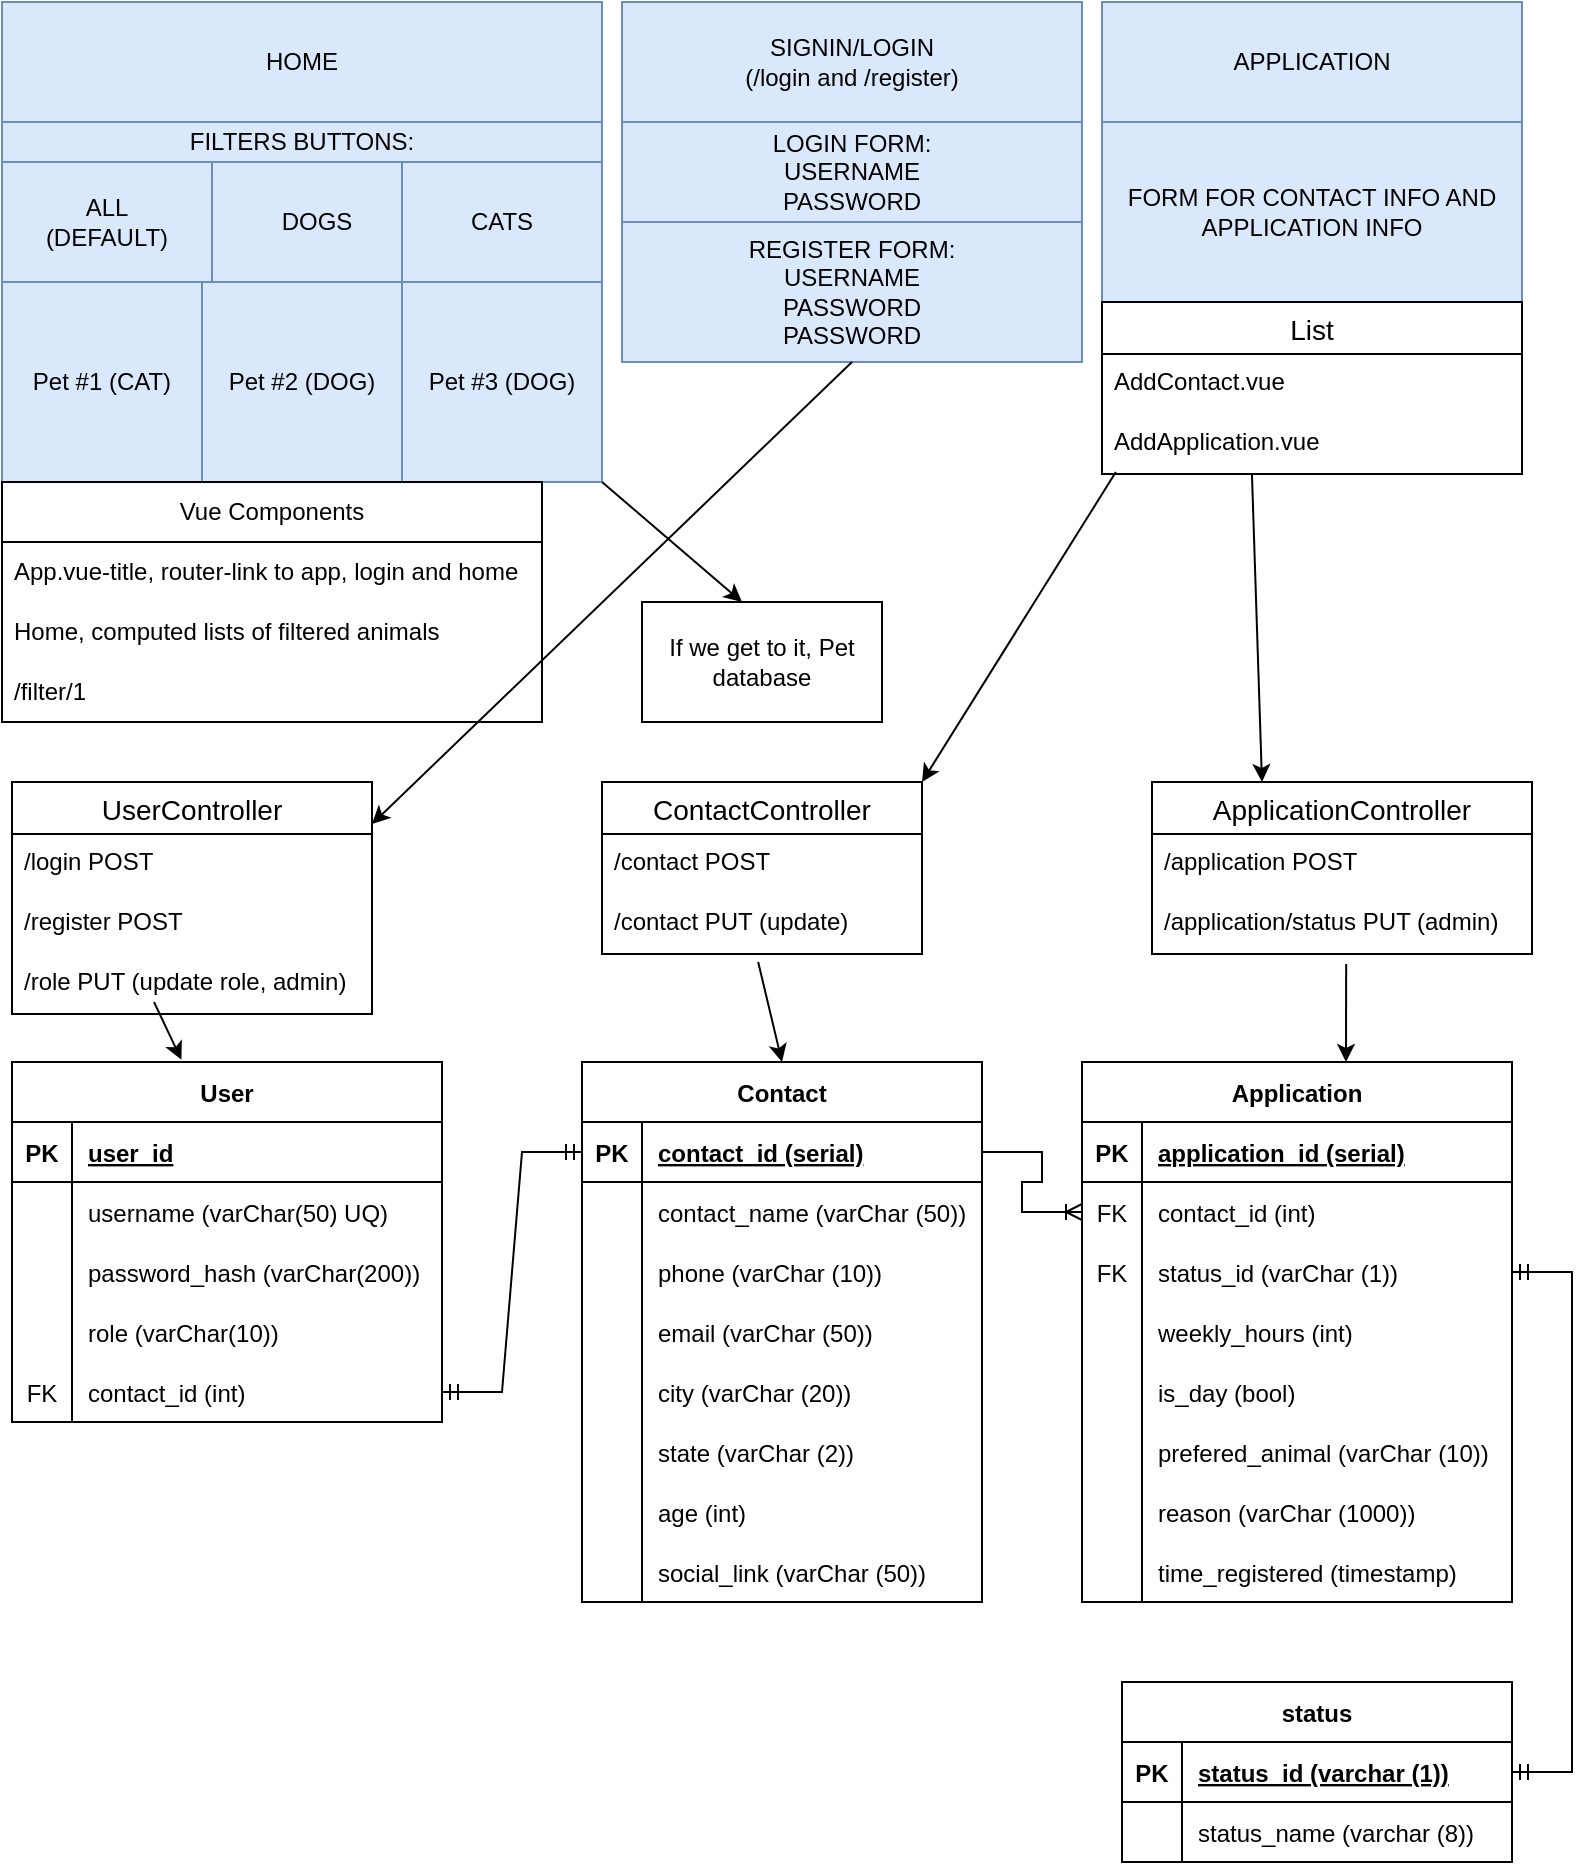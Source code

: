 <mxfile version="20.5.1" type="device"><diagram id="TV4xPIr1OkExgnW-DwOC" name="Page-1"><mxGraphModel dx="460" dy="752" grid="1" gridSize="10" guides="1" tooltips="1" connect="1" arrows="1" fold="1" page="1" pageScale="1" pageWidth="850" pageHeight="1100" math="0" shadow="0"><root><mxCell id="0"/><mxCell id="1" parent="0"/><mxCell id="Y4tpXUid9t6yTa2Z6Wy9-38" value="Contact" style="shape=table;startSize=30;container=1;collapsible=1;childLayout=tableLayout;fixedRows=1;rowLines=0;fontStyle=1;align=center;resizeLast=1;" parent="1" vertex="1"><mxGeometry x="330" y="560" width="200" height="270" as="geometry"/></mxCell><mxCell id="Y4tpXUid9t6yTa2Z6Wy9-39" value="" style="shape=tableRow;horizontal=0;startSize=0;swimlaneHead=0;swimlaneBody=0;fillColor=none;collapsible=0;dropTarget=0;points=[[0,0.5],[1,0.5]];portConstraint=eastwest;top=0;left=0;right=0;bottom=1;" parent="Y4tpXUid9t6yTa2Z6Wy9-38" vertex="1"><mxGeometry y="30" width="200" height="30" as="geometry"/></mxCell><mxCell id="Y4tpXUid9t6yTa2Z6Wy9-40" value="PK" style="shape=partialRectangle;connectable=0;fillColor=none;top=0;left=0;bottom=0;right=0;fontStyle=1;overflow=hidden;" parent="Y4tpXUid9t6yTa2Z6Wy9-39" vertex="1"><mxGeometry width="30" height="30" as="geometry"><mxRectangle width="30" height="30" as="alternateBounds"/></mxGeometry></mxCell><mxCell id="Y4tpXUid9t6yTa2Z6Wy9-41" value="contact_id (serial)" style="shape=partialRectangle;connectable=0;fillColor=none;top=0;left=0;bottom=0;right=0;align=left;spacingLeft=6;fontStyle=5;overflow=hidden;" parent="Y4tpXUid9t6yTa2Z6Wy9-39" vertex="1"><mxGeometry x="30" width="170" height="30" as="geometry"><mxRectangle width="170" height="30" as="alternateBounds"/></mxGeometry></mxCell><mxCell id="Y4tpXUid9t6yTa2Z6Wy9-42" value="" style="shape=tableRow;horizontal=0;startSize=0;swimlaneHead=0;swimlaneBody=0;fillColor=none;collapsible=0;dropTarget=0;points=[[0,0.5],[1,0.5]];portConstraint=eastwest;top=0;left=0;right=0;bottom=0;" parent="Y4tpXUid9t6yTa2Z6Wy9-38" vertex="1"><mxGeometry y="60" width="200" height="30" as="geometry"/></mxCell><mxCell id="Y4tpXUid9t6yTa2Z6Wy9-43" value="" style="shape=partialRectangle;connectable=0;fillColor=none;top=0;left=0;bottom=0;right=0;editable=1;overflow=hidden;" parent="Y4tpXUid9t6yTa2Z6Wy9-42" vertex="1"><mxGeometry width="30" height="30" as="geometry"><mxRectangle width="30" height="30" as="alternateBounds"/></mxGeometry></mxCell><mxCell id="Y4tpXUid9t6yTa2Z6Wy9-44" value="contact_name (varChar (50))" style="shape=partialRectangle;connectable=0;fillColor=none;top=0;left=0;bottom=0;right=0;align=left;spacingLeft=6;overflow=hidden;" parent="Y4tpXUid9t6yTa2Z6Wy9-42" vertex="1"><mxGeometry x="30" width="170" height="30" as="geometry"><mxRectangle width="170" height="30" as="alternateBounds"/></mxGeometry></mxCell><mxCell id="Y4tpXUid9t6yTa2Z6Wy9-45" value="" style="shape=tableRow;horizontal=0;startSize=0;swimlaneHead=0;swimlaneBody=0;fillColor=none;collapsible=0;dropTarget=0;points=[[0,0.5],[1,0.5]];portConstraint=eastwest;top=0;left=0;right=0;bottom=0;" parent="Y4tpXUid9t6yTa2Z6Wy9-38" vertex="1"><mxGeometry y="90" width="200" height="30" as="geometry"/></mxCell><mxCell id="Y4tpXUid9t6yTa2Z6Wy9-46" value="" style="shape=partialRectangle;connectable=0;fillColor=none;top=0;left=0;bottom=0;right=0;editable=1;overflow=hidden;" parent="Y4tpXUid9t6yTa2Z6Wy9-45" vertex="1"><mxGeometry width="30" height="30" as="geometry"><mxRectangle width="30" height="30" as="alternateBounds"/></mxGeometry></mxCell><mxCell id="Y4tpXUid9t6yTa2Z6Wy9-47" value="phone (varChar (10))" style="shape=partialRectangle;connectable=0;fillColor=none;top=0;left=0;bottom=0;right=0;align=left;spacingLeft=6;overflow=hidden;" parent="Y4tpXUid9t6yTa2Z6Wy9-45" vertex="1"><mxGeometry x="30" width="170" height="30" as="geometry"><mxRectangle width="170" height="30" as="alternateBounds"/></mxGeometry></mxCell><mxCell id="Y4tpXUid9t6yTa2Z6Wy9-48" value="" style="shape=tableRow;horizontal=0;startSize=0;swimlaneHead=0;swimlaneBody=0;fillColor=none;collapsible=0;dropTarget=0;points=[[0,0.5],[1,0.5]];portConstraint=eastwest;top=0;left=0;right=0;bottom=0;" parent="Y4tpXUid9t6yTa2Z6Wy9-38" vertex="1"><mxGeometry y="120" width="200" height="30" as="geometry"/></mxCell><mxCell id="Y4tpXUid9t6yTa2Z6Wy9-49" value="" style="shape=partialRectangle;connectable=0;fillColor=none;top=0;left=0;bottom=0;right=0;editable=1;overflow=hidden;" parent="Y4tpXUid9t6yTa2Z6Wy9-48" vertex="1"><mxGeometry width="30" height="30" as="geometry"><mxRectangle width="30" height="30" as="alternateBounds"/></mxGeometry></mxCell><mxCell id="Y4tpXUid9t6yTa2Z6Wy9-50" value="email (varChar (50))" style="shape=partialRectangle;connectable=0;fillColor=none;top=0;left=0;bottom=0;right=0;align=left;spacingLeft=6;overflow=hidden;" parent="Y4tpXUid9t6yTa2Z6Wy9-48" vertex="1"><mxGeometry x="30" width="170" height="30" as="geometry"><mxRectangle width="170" height="30" as="alternateBounds"/></mxGeometry></mxCell><mxCell id="Y4tpXUid9t6yTa2Z6Wy9-58" style="shape=tableRow;horizontal=0;startSize=0;swimlaneHead=0;swimlaneBody=0;fillColor=none;collapsible=0;dropTarget=0;points=[[0,0.5],[1,0.5]];portConstraint=eastwest;top=0;left=0;right=0;bottom=0;" parent="Y4tpXUid9t6yTa2Z6Wy9-38" vertex="1"><mxGeometry y="150" width="200" height="30" as="geometry"/></mxCell><mxCell id="Y4tpXUid9t6yTa2Z6Wy9-59" style="shape=partialRectangle;connectable=0;fillColor=none;top=0;left=0;bottom=0;right=0;editable=1;overflow=hidden;" parent="Y4tpXUid9t6yTa2Z6Wy9-58" vertex="1"><mxGeometry width="30" height="30" as="geometry"><mxRectangle width="30" height="30" as="alternateBounds"/></mxGeometry></mxCell><mxCell id="Y4tpXUid9t6yTa2Z6Wy9-60" value="city (varChar (20))" style="shape=partialRectangle;connectable=0;fillColor=none;top=0;left=0;bottom=0;right=0;align=left;spacingLeft=6;overflow=hidden;" parent="Y4tpXUid9t6yTa2Z6Wy9-58" vertex="1"><mxGeometry x="30" width="170" height="30" as="geometry"><mxRectangle width="170" height="30" as="alternateBounds"/></mxGeometry></mxCell><mxCell id="Y4tpXUid9t6yTa2Z6Wy9-61" style="shape=tableRow;horizontal=0;startSize=0;swimlaneHead=0;swimlaneBody=0;fillColor=none;collapsible=0;dropTarget=0;points=[[0,0.5],[1,0.5]];portConstraint=eastwest;top=0;left=0;right=0;bottom=0;" parent="Y4tpXUid9t6yTa2Z6Wy9-38" vertex="1"><mxGeometry y="180" width="200" height="30" as="geometry"/></mxCell><mxCell id="Y4tpXUid9t6yTa2Z6Wy9-62" style="shape=partialRectangle;connectable=0;fillColor=none;top=0;left=0;bottom=0;right=0;editable=1;overflow=hidden;" parent="Y4tpXUid9t6yTa2Z6Wy9-61" vertex="1"><mxGeometry width="30" height="30" as="geometry"><mxRectangle width="30" height="30" as="alternateBounds"/></mxGeometry></mxCell><mxCell id="Y4tpXUid9t6yTa2Z6Wy9-63" value="state (varChar (2))" style="shape=partialRectangle;connectable=0;fillColor=none;top=0;left=0;bottom=0;right=0;align=left;spacingLeft=6;overflow=hidden;" parent="Y4tpXUid9t6yTa2Z6Wy9-61" vertex="1"><mxGeometry x="30" width="170" height="30" as="geometry"><mxRectangle width="170" height="30" as="alternateBounds"/></mxGeometry></mxCell><mxCell id="Y4tpXUid9t6yTa2Z6Wy9-64" style="shape=tableRow;horizontal=0;startSize=0;swimlaneHead=0;swimlaneBody=0;fillColor=none;collapsible=0;dropTarget=0;points=[[0,0.5],[1,0.5]];portConstraint=eastwest;top=0;left=0;right=0;bottom=0;" parent="Y4tpXUid9t6yTa2Z6Wy9-38" vertex="1"><mxGeometry y="210" width="200" height="30" as="geometry"/></mxCell><mxCell id="Y4tpXUid9t6yTa2Z6Wy9-65" style="shape=partialRectangle;connectable=0;fillColor=none;top=0;left=0;bottom=0;right=0;editable=1;overflow=hidden;" parent="Y4tpXUid9t6yTa2Z6Wy9-64" vertex="1"><mxGeometry width="30" height="30" as="geometry"><mxRectangle width="30" height="30" as="alternateBounds"/></mxGeometry></mxCell><mxCell id="Y4tpXUid9t6yTa2Z6Wy9-66" value="age (int)" style="shape=partialRectangle;connectable=0;fillColor=none;top=0;left=0;bottom=0;right=0;align=left;spacingLeft=6;overflow=hidden;" parent="Y4tpXUid9t6yTa2Z6Wy9-64" vertex="1"><mxGeometry x="30" width="170" height="30" as="geometry"><mxRectangle width="170" height="30" as="alternateBounds"/></mxGeometry></mxCell><mxCell id="Y4tpXUid9t6yTa2Z6Wy9-67" style="shape=tableRow;horizontal=0;startSize=0;swimlaneHead=0;swimlaneBody=0;fillColor=none;collapsible=0;dropTarget=0;points=[[0,0.5],[1,0.5]];portConstraint=eastwest;top=0;left=0;right=0;bottom=0;" parent="Y4tpXUid9t6yTa2Z6Wy9-38" vertex="1"><mxGeometry y="240" width="200" height="30" as="geometry"/></mxCell><mxCell id="Y4tpXUid9t6yTa2Z6Wy9-68" style="shape=partialRectangle;connectable=0;fillColor=none;top=0;left=0;bottom=0;right=0;editable=1;overflow=hidden;" parent="Y4tpXUid9t6yTa2Z6Wy9-67" vertex="1"><mxGeometry width="30" height="30" as="geometry"><mxRectangle width="30" height="30" as="alternateBounds"/></mxGeometry></mxCell><mxCell id="Y4tpXUid9t6yTa2Z6Wy9-69" value="social_link (varChar (50))" style="shape=partialRectangle;connectable=0;fillColor=none;top=0;left=0;bottom=0;right=0;align=left;spacingLeft=6;overflow=hidden;" parent="Y4tpXUid9t6yTa2Z6Wy9-67" vertex="1"><mxGeometry x="30" width="170" height="30" as="geometry"><mxRectangle width="170" height="30" as="alternateBounds"/></mxGeometry></mxCell><mxCell id="Y4tpXUid9t6yTa2Z6Wy9-73" value="Application" style="shape=table;startSize=30;container=1;collapsible=1;childLayout=tableLayout;fixedRows=1;rowLines=0;fontStyle=1;align=center;resizeLast=1;" parent="1" vertex="1"><mxGeometry x="580" y="560" width="215" height="270" as="geometry"/></mxCell><mxCell id="Y4tpXUid9t6yTa2Z6Wy9-74" value="" style="shape=tableRow;horizontal=0;startSize=0;swimlaneHead=0;swimlaneBody=0;fillColor=none;collapsible=0;dropTarget=0;points=[[0,0.5],[1,0.5]];portConstraint=eastwest;top=0;left=0;right=0;bottom=1;" parent="Y4tpXUid9t6yTa2Z6Wy9-73" vertex="1"><mxGeometry y="30" width="215" height="30" as="geometry"/></mxCell><mxCell id="Y4tpXUid9t6yTa2Z6Wy9-75" value="PK" style="shape=partialRectangle;connectable=0;fillColor=none;top=0;left=0;bottom=0;right=0;fontStyle=1;overflow=hidden;" parent="Y4tpXUid9t6yTa2Z6Wy9-74" vertex="1"><mxGeometry width="30" height="30" as="geometry"><mxRectangle width="30" height="30" as="alternateBounds"/></mxGeometry></mxCell><mxCell id="Y4tpXUid9t6yTa2Z6Wy9-76" value="application_id (serial)" style="shape=partialRectangle;connectable=0;fillColor=none;top=0;left=0;bottom=0;right=0;align=left;spacingLeft=6;fontStyle=5;overflow=hidden;" parent="Y4tpXUid9t6yTa2Z6Wy9-74" vertex="1"><mxGeometry x="30" width="185" height="30" as="geometry"><mxRectangle width="185" height="30" as="alternateBounds"/></mxGeometry></mxCell><mxCell id="Y4tpXUid9t6yTa2Z6Wy9-77" value="" style="shape=tableRow;horizontal=0;startSize=0;swimlaneHead=0;swimlaneBody=0;fillColor=none;collapsible=0;dropTarget=0;points=[[0,0.5],[1,0.5]];portConstraint=eastwest;top=0;left=0;right=0;bottom=0;" parent="Y4tpXUid9t6yTa2Z6Wy9-73" vertex="1"><mxGeometry y="60" width="215" height="30" as="geometry"/></mxCell><mxCell id="Y4tpXUid9t6yTa2Z6Wy9-78" value="FK" style="shape=partialRectangle;connectable=0;fillColor=none;top=0;left=0;bottom=0;right=0;editable=1;overflow=hidden;" parent="Y4tpXUid9t6yTa2Z6Wy9-77" vertex="1"><mxGeometry width="30" height="30" as="geometry"><mxRectangle width="30" height="30" as="alternateBounds"/></mxGeometry></mxCell><mxCell id="Y4tpXUid9t6yTa2Z6Wy9-79" value="contact_id (int)" style="shape=partialRectangle;connectable=0;fillColor=none;top=0;left=0;bottom=0;right=0;align=left;spacingLeft=6;overflow=hidden;" parent="Y4tpXUid9t6yTa2Z6Wy9-77" vertex="1"><mxGeometry x="30" width="185" height="30" as="geometry"><mxRectangle width="185" height="30" as="alternateBounds"/></mxGeometry></mxCell><mxCell id="Y4tpXUid9t6yTa2Z6Wy9-95" style="shape=tableRow;horizontal=0;startSize=0;swimlaneHead=0;swimlaneBody=0;fillColor=none;collapsible=0;dropTarget=0;points=[[0,0.5],[1,0.5]];portConstraint=eastwest;top=0;left=0;right=0;bottom=0;" parent="Y4tpXUid9t6yTa2Z6Wy9-73" vertex="1"><mxGeometry y="90" width="215" height="30" as="geometry"/></mxCell><mxCell id="Y4tpXUid9t6yTa2Z6Wy9-96" value="FK" style="shape=partialRectangle;connectable=0;fillColor=none;top=0;left=0;bottom=0;right=0;editable=1;overflow=hidden;" parent="Y4tpXUid9t6yTa2Z6Wy9-95" vertex="1"><mxGeometry width="30" height="30" as="geometry"><mxRectangle width="30" height="30" as="alternateBounds"/></mxGeometry></mxCell><mxCell id="Y4tpXUid9t6yTa2Z6Wy9-97" value="status_id (varChar (1))" style="shape=partialRectangle;connectable=0;fillColor=none;top=0;left=0;bottom=0;right=0;align=left;spacingLeft=6;overflow=hidden;" parent="Y4tpXUid9t6yTa2Z6Wy9-95" vertex="1"><mxGeometry x="30" width="185" height="30" as="geometry"><mxRectangle width="185" height="30" as="alternateBounds"/></mxGeometry></mxCell><mxCell id="Y4tpXUid9t6yTa2Z6Wy9-80" value="" style="shape=tableRow;horizontal=0;startSize=0;swimlaneHead=0;swimlaneBody=0;fillColor=none;collapsible=0;dropTarget=0;points=[[0,0.5],[1,0.5]];portConstraint=eastwest;top=0;left=0;right=0;bottom=0;" parent="Y4tpXUid9t6yTa2Z6Wy9-73" vertex="1"><mxGeometry y="120" width="215" height="30" as="geometry"/></mxCell><mxCell id="Y4tpXUid9t6yTa2Z6Wy9-81" value="" style="shape=partialRectangle;connectable=0;fillColor=none;top=0;left=0;bottom=0;right=0;editable=1;overflow=hidden;" parent="Y4tpXUid9t6yTa2Z6Wy9-80" vertex="1"><mxGeometry width="30" height="30" as="geometry"><mxRectangle width="30" height="30" as="alternateBounds"/></mxGeometry></mxCell><mxCell id="Y4tpXUid9t6yTa2Z6Wy9-82" value="weekly_hours (int)" style="shape=partialRectangle;connectable=0;fillColor=none;top=0;left=0;bottom=0;right=0;align=left;spacingLeft=6;overflow=hidden;" parent="Y4tpXUid9t6yTa2Z6Wy9-80" vertex="1"><mxGeometry x="30" width="185" height="30" as="geometry"><mxRectangle width="185" height="30" as="alternateBounds"/></mxGeometry></mxCell><mxCell id="Y4tpXUid9t6yTa2Z6Wy9-83" value="" style="shape=tableRow;horizontal=0;startSize=0;swimlaneHead=0;swimlaneBody=0;fillColor=none;collapsible=0;dropTarget=0;points=[[0,0.5],[1,0.5]];portConstraint=eastwest;top=0;left=0;right=0;bottom=0;" parent="Y4tpXUid9t6yTa2Z6Wy9-73" vertex="1"><mxGeometry y="150" width="215" height="30" as="geometry"/></mxCell><mxCell id="Y4tpXUid9t6yTa2Z6Wy9-84" value="" style="shape=partialRectangle;connectable=0;fillColor=none;top=0;left=0;bottom=0;right=0;editable=1;overflow=hidden;" parent="Y4tpXUid9t6yTa2Z6Wy9-83" vertex="1"><mxGeometry width="30" height="30" as="geometry"><mxRectangle width="30" height="30" as="alternateBounds"/></mxGeometry></mxCell><mxCell id="Y4tpXUid9t6yTa2Z6Wy9-85" value="is_day (bool)" style="shape=partialRectangle;connectable=0;fillColor=none;top=0;left=0;bottom=0;right=0;align=left;spacingLeft=6;overflow=hidden;" parent="Y4tpXUid9t6yTa2Z6Wy9-83" vertex="1"><mxGeometry x="30" width="185" height="30" as="geometry"><mxRectangle width="185" height="30" as="alternateBounds"/></mxGeometry></mxCell><mxCell id="Y4tpXUid9t6yTa2Z6Wy9-86" style="shape=tableRow;horizontal=0;startSize=0;swimlaneHead=0;swimlaneBody=0;fillColor=none;collapsible=0;dropTarget=0;points=[[0,0.5],[1,0.5]];portConstraint=eastwest;top=0;left=0;right=0;bottom=0;" parent="Y4tpXUid9t6yTa2Z6Wy9-73" vertex="1"><mxGeometry y="180" width="215" height="30" as="geometry"/></mxCell><mxCell id="Y4tpXUid9t6yTa2Z6Wy9-87" style="shape=partialRectangle;connectable=0;fillColor=none;top=0;left=0;bottom=0;right=0;editable=1;overflow=hidden;" parent="Y4tpXUid9t6yTa2Z6Wy9-86" vertex="1"><mxGeometry width="30" height="30" as="geometry"><mxRectangle width="30" height="30" as="alternateBounds"/></mxGeometry></mxCell><mxCell id="Y4tpXUid9t6yTa2Z6Wy9-88" value="prefered_animal (varChar (10))" style="shape=partialRectangle;connectable=0;fillColor=none;top=0;left=0;bottom=0;right=0;align=left;spacingLeft=6;overflow=hidden;" parent="Y4tpXUid9t6yTa2Z6Wy9-86" vertex="1"><mxGeometry x="30" width="185" height="30" as="geometry"><mxRectangle width="185" height="30" as="alternateBounds"/></mxGeometry></mxCell><mxCell id="Y4tpXUid9t6yTa2Z6Wy9-89" style="shape=tableRow;horizontal=0;startSize=0;swimlaneHead=0;swimlaneBody=0;fillColor=none;collapsible=0;dropTarget=0;points=[[0,0.5],[1,0.5]];portConstraint=eastwest;top=0;left=0;right=0;bottom=0;" parent="Y4tpXUid9t6yTa2Z6Wy9-73" vertex="1"><mxGeometry y="210" width="215" height="30" as="geometry"/></mxCell><mxCell id="Y4tpXUid9t6yTa2Z6Wy9-90" style="shape=partialRectangle;connectable=0;fillColor=none;top=0;left=0;bottom=0;right=0;editable=1;overflow=hidden;" parent="Y4tpXUid9t6yTa2Z6Wy9-89" vertex="1"><mxGeometry width="30" height="30" as="geometry"><mxRectangle width="30" height="30" as="alternateBounds"/></mxGeometry></mxCell><mxCell id="Y4tpXUid9t6yTa2Z6Wy9-91" value="reason (varChar (1000))" style="shape=partialRectangle;connectable=0;fillColor=none;top=0;left=0;bottom=0;right=0;align=left;spacingLeft=6;overflow=hidden;" parent="Y4tpXUid9t6yTa2Z6Wy9-89" vertex="1"><mxGeometry x="30" width="185" height="30" as="geometry"><mxRectangle width="185" height="30" as="alternateBounds"/></mxGeometry></mxCell><mxCell id="Y4tpXUid9t6yTa2Z6Wy9-92" style="shape=tableRow;horizontal=0;startSize=0;swimlaneHead=0;swimlaneBody=0;fillColor=none;collapsible=0;dropTarget=0;points=[[0,0.5],[1,0.5]];portConstraint=eastwest;top=0;left=0;right=0;bottom=0;" parent="Y4tpXUid9t6yTa2Z6Wy9-73" vertex="1"><mxGeometry y="240" width="215" height="30" as="geometry"/></mxCell><mxCell id="Y4tpXUid9t6yTa2Z6Wy9-93" style="shape=partialRectangle;connectable=0;fillColor=none;top=0;left=0;bottom=0;right=0;editable=1;overflow=hidden;" parent="Y4tpXUid9t6yTa2Z6Wy9-92" vertex="1"><mxGeometry width="30" height="30" as="geometry"><mxRectangle width="30" height="30" as="alternateBounds"/></mxGeometry></mxCell><mxCell id="Y4tpXUid9t6yTa2Z6Wy9-94" value="time_registered (timestamp)" style="shape=partialRectangle;connectable=0;fillColor=none;top=0;left=0;bottom=0;right=0;align=left;spacingLeft=6;overflow=hidden;" parent="Y4tpXUid9t6yTa2Z6Wy9-92" vertex="1"><mxGeometry x="30" width="185" height="30" as="geometry"><mxRectangle width="185" height="30" as="alternateBounds"/></mxGeometry></mxCell><mxCell id="Y4tpXUid9t6yTa2Z6Wy9-98" value="User" style="shape=table;startSize=30;container=1;collapsible=1;childLayout=tableLayout;fixedRows=1;rowLines=0;fontStyle=1;align=center;resizeLast=1;" parent="1" vertex="1"><mxGeometry x="45" y="560" width="215" height="180" as="geometry"/></mxCell><mxCell id="Y4tpXUid9t6yTa2Z6Wy9-99" value="" style="shape=tableRow;horizontal=0;startSize=0;swimlaneHead=0;swimlaneBody=0;fillColor=none;collapsible=0;dropTarget=0;points=[[0,0.5],[1,0.5]];portConstraint=eastwest;top=0;left=0;right=0;bottom=1;" parent="Y4tpXUid9t6yTa2Z6Wy9-98" vertex="1"><mxGeometry y="30" width="215" height="30" as="geometry"/></mxCell><mxCell id="Y4tpXUid9t6yTa2Z6Wy9-100" value="PK" style="shape=partialRectangle;connectable=0;fillColor=none;top=0;left=0;bottom=0;right=0;fontStyle=1;overflow=hidden;" parent="Y4tpXUid9t6yTa2Z6Wy9-99" vertex="1"><mxGeometry width="30" height="30" as="geometry"><mxRectangle width="30" height="30" as="alternateBounds"/></mxGeometry></mxCell><mxCell id="Y4tpXUid9t6yTa2Z6Wy9-101" value="user_id" style="shape=partialRectangle;connectable=0;fillColor=none;top=0;left=0;bottom=0;right=0;align=left;spacingLeft=6;fontStyle=5;overflow=hidden;" parent="Y4tpXUid9t6yTa2Z6Wy9-99" vertex="1"><mxGeometry x="30" width="185" height="30" as="geometry"><mxRectangle width="185" height="30" as="alternateBounds"/></mxGeometry></mxCell><mxCell id="Y4tpXUid9t6yTa2Z6Wy9-102" value="" style="shape=tableRow;horizontal=0;startSize=0;swimlaneHead=0;swimlaneBody=0;fillColor=none;collapsible=0;dropTarget=0;points=[[0,0.5],[1,0.5]];portConstraint=eastwest;top=0;left=0;right=0;bottom=0;" parent="Y4tpXUid9t6yTa2Z6Wy9-98" vertex="1"><mxGeometry y="60" width="215" height="30" as="geometry"/></mxCell><mxCell id="Y4tpXUid9t6yTa2Z6Wy9-103" value="" style="shape=partialRectangle;connectable=0;fillColor=none;top=0;left=0;bottom=0;right=0;editable=1;overflow=hidden;" parent="Y4tpXUid9t6yTa2Z6Wy9-102" vertex="1"><mxGeometry width="30" height="30" as="geometry"><mxRectangle width="30" height="30" as="alternateBounds"/></mxGeometry></mxCell><mxCell id="Y4tpXUid9t6yTa2Z6Wy9-104" value="username (varChar(50) UQ)" style="shape=partialRectangle;connectable=0;fillColor=none;top=0;left=0;bottom=0;right=0;align=left;spacingLeft=6;overflow=hidden;" parent="Y4tpXUid9t6yTa2Z6Wy9-102" vertex="1"><mxGeometry x="30" width="185" height="30" as="geometry"><mxRectangle width="185" height="30" as="alternateBounds"/></mxGeometry></mxCell><mxCell id="Y4tpXUid9t6yTa2Z6Wy9-105" value="" style="shape=tableRow;horizontal=0;startSize=0;swimlaneHead=0;swimlaneBody=0;fillColor=none;collapsible=0;dropTarget=0;points=[[0,0.5],[1,0.5]];portConstraint=eastwest;top=0;left=0;right=0;bottom=0;" parent="Y4tpXUid9t6yTa2Z6Wy9-98" vertex="1"><mxGeometry y="90" width="215" height="30" as="geometry"/></mxCell><mxCell id="Y4tpXUid9t6yTa2Z6Wy9-106" value="" style="shape=partialRectangle;connectable=0;fillColor=none;top=0;left=0;bottom=0;right=0;editable=1;overflow=hidden;" parent="Y4tpXUid9t6yTa2Z6Wy9-105" vertex="1"><mxGeometry width="30" height="30" as="geometry"><mxRectangle width="30" height="30" as="alternateBounds"/></mxGeometry></mxCell><mxCell id="Y4tpXUid9t6yTa2Z6Wy9-107" value="password_hash (varChar(200))" style="shape=partialRectangle;connectable=0;fillColor=none;top=0;left=0;bottom=0;right=0;align=left;spacingLeft=6;overflow=hidden;" parent="Y4tpXUid9t6yTa2Z6Wy9-105" vertex="1"><mxGeometry x="30" width="185" height="30" as="geometry"><mxRectangle width="185" height="30" as="alternateBounds"/></mxGeometry></mxCell><mxCell id="Y4tpXUid9t6yTa2Z6Wy9-108" value="" style="shape=tableRow;horizontal=0;startSize=0;swimlaneHead=0;swimlaneBody=0;fillColor=none;collapsible=0;dropTarget=0;points=[[0,0.5],[1,0.5]];portConstraint=eastwest;top=0;left=0;right=0;bottom=0;" parent="Y4tpXUid9t6yTa2Z6Wy9-98" vertex="1"><mxGeometry y="120" width="215" height="30" as="geometry"/></mxCell><mxCell id="Y4tpXUid9t6yTa2Z6Wy9-109" value="" style="shape=partialRectangle;connectable=0;fillColor=none;top=0;left=0;bottom=0;right=0;editable=1;overflow=hidden;" parent="Y4tpXUid9t6yTa2Z6Wy9-108" vertex="1"><mxGeometry width="30" height="30" as="geometry"><mxRectangle width="30" height="30" as="alternateBounds"/></mxGeometry></mxCell><mxCell id="Y4tpXUid9t6yTa2Z6Wy9-110" value="role (varChar(10))" style="shape=partialRectangle;connectable=0;fillColor=none;top=0;left=0;bottom=0;right=0;align=left;spacingLeft=6;overflow=hidden;" parent="Y4tpXUid9t6yTa2Z6Wy9-108" vertex="1"><mxGeometry x="30" width="185" height="30" as="geometry"><mxRectangle width="185" height="30" as="alternateBounds"/></mxGeometry></mxCell><mxCell id="Y4tpXUid9t6yTa2Z6Wy9-117" style="shape=tableRow;horizontal=0;startSize=0;swimlaneHead=0;swimlaneBody=0;fillColor=none;collapsible=0;dropTarget=0;points=[[0,0.5],[1,0.5]];portConstraint=eastwest;top=0;left=0;right=0;bottom=0;" parent="Y4tpXUid9t6yTa2Z6Wy9-98" vertex="1"><mxGeometry y="150" width="215" height="30" as="geometry"/></mxCell><mxCell id="Y4tpXUid9t6yTa2Z6Wy9-118" value="FK" style="shape=partialRectangle;connectable=0;fillColor=none;top=0;left=0;bottom=0;right=0;editable=1;overflow=hidden;" parent="Y4tpXUid9t6yTa2Z6Wy9-117" vertex="1"><mxGeometry width="30" height="30" as="geometry"><mxRectangle width="30" height="30" as="alternateBounds"/></mxGeometry></mxCell><mxCell id="Y4tpXUid9t6yTa2Z6Wy9-119" value="contact_id (int)" style="shape=partialRectangle;connectable=0;fillColor=none;top=0;left=0;bottom=0;right=0;align=left;spacingLeft=6;overflow=hidden;" parent="Y4tpXUid9t6yTa2Z6Wy9-117" vertex="1"><mxGeometry x="30" width="185" height="30" as="geometry"><mxRectangle width="185" height="30" as="alternateBounds"/></mxGeometry></mxCell><mxCell id="Y4tpXUid9t6yTa2Z6Wy9-120" value="" style="edgeStyle=entityRelationEdgeStyle;fontSize=12;html=1;endArrow=ERmandOne;startArrow=ERmandOne;rounded=0;exitX=1;exitY=0.5;exitDx=0;exitDy=0;entryX=0;entryY=0.5;entryDx=0;entryDy=0;" parent="1" source="Y4tpXUid9t6yTa2Z6Wy9-117" target="Y4tpXUid9t6yTa2Z6Wy9-39" edge="1"><mxGeometry width="100" height="100" relative="1" as="geometry"><mxPoint x="365" y="640" as="sourcePoint"/><mxPoint x="465" y="540" as="targetPoint"/></mxGeometry></mxCell><mxCell id="Y4tpXUid9t6yTa2Z6Wy9-121" value="" style="edgeStyle=entityRelationEdgeStyle;fontSize=12;html=1;endArrow=ERoneToMany;rounded=0;exitX=1;exitY=0.5;exitDx=0;exitDy=0;entryX=0;entryY=0.5;entryDx=0;entryDy=0;" parent="1" source="Y4tpXUid9t6yTa2Z6Wy9-39" target="Y4tpXUid9t6yTa2Z6Wy9-77" edge="1"><mxGeometry width="100" height="100" relative="1" as="geometry"><mxPoint x="365" y="640" as="sourcePoint"/><mxPoint x="585" y="480" as="targetPoint"/></mxGeometry></mxCell><mxCell id="Y4tpXUid9t6yTa2Z6Wy9-122" value="UserController" style="swimlane;fontStyle=0;childLayout=stackLayout;horizontal=1;startSize=26;horizontalStack=0;resizeParent=1;resizeParentMax=0;resizeLast=0;collapsible=1;marginBottom=0;align=center;fontSize=14;" parent="1" vertex="1"><mxGeometry x="45" y="420" width="180" height="116" as="geometry"/></mxCell><mxCell id="Y4tpXUid9t6yTa2Z6Wy9-123" value="/login POST" style="text;strokeColor=none;fillColor=none;spacingLeft=4;spacingRight=4;overflow=hidden;rotatable=0;points=[[0,0.5],[1,0.5]];portConstraint=eastwest;fontSize=12;" parent="Y4tpXUid9t6yTa2Z6Wy9-122" vertex="1"><mxGeometry y="26" width="180" height="30" as="geometry"/></mxCell><mxCell id="Y4tpXUid9t6yTa2Z6Wy9-124" value="/register POST" style="text;strokeColor=none;fillColor=none;spacingLeft=4;spacingRight=4;overflow=hidden;rotatable=0;points=[[0,0.5],[1,0.5]];portConstraint=eastwest;fontSize=12;" parent="Y4tpXUid9t6yTa2Z6Wy9-122" vertex="1"><mxGeometry y="56" width="180" height="30" as="geometry"/></mxCell><mxCell id="Y4tpXUid9t6yTa2Z6Wy9-132" value="/role PUT (update role, admin)" style="text;strokeColor=none;fillColor=none;spacingLeft=4;spacingRight=4;overflow=hidden;rotatable=0;points=[[0,0.5],[1,0.5]];portConstraint=eastwest;fontSize=12;" parent="Y4tpXUid9t6yTa2Z6Wy9-122" vertex="1"><mxGeometry y="86" width="180" height="30" as="geometry"/></mxCell><mxCell id="Y4tpXUid9t6yTa2Z6Wy9-127" value="" style="endArrow=classic;html=1;rounded=0;entryX=0.394;entryY=-0.006;entryDx=0;entryDy=0;entryPerimeter=0;" parent="1" target="Y4tpXUid9t6yTa2Z6Wy9-98" edge="1"><mxGeometry width="50" height="50" relative="1" as="geometry"><mxPoint x="116" y="530" as="sourcePoint"/><mxPoint x="165" y="500" as="targetPoint"/></mxGeometry></mxCell><mxCell id="Y4tpXUid9t6yTa2Z6Wy9-128" value="ContactController" style="swimlane;fontStyle=0;childLayout=stackLayout;horizontal=1;startSize=26;horizontalStack=0;resizeParent=1;resizeParentMax=0;resizeLast=0;collapsible=1;marginBottom=0;align=center;fontSize=14;" parent="1" vertex="1"><mxGeometry x="340" y="420" width="160" height="86" as="geometry"/></mxCell><mxCell id="Y4tpXUid9t6yTa2Z6Wy9-129" value="/contact POST" style="text;strokeColor=none;fillColor=none;spacingLeft=4;spacingRight=4;overflow=hidden;rotatable=0;points=[[0,0.5],[1,0.5]];portConstraint=eastwest;fontSize=12;" parent="Y4tpXUid9t6yTa2Z6Wy9-128" vertex="1"><mxGeometry y="26" width="160" height="30" as="geometry"/></mxCell><mxCell id="Y4tpXUid9t6yTa2Z6Wy9-130" value="/contact PUT (update)" style="text;strokeColor=none;fillColor=none;spacingLeft=4;spacingRight=4;overflow=hidden;rotatable=0;points=[[0,0.5],[1,0.5]];portConstraint=eastwest;fontSize=12;" parent="Y4tpXUid9t6yTa2Z6Wy9-128" vertex="1"><mxGeometry y="56" width="160" height="30" as="geometry"/></mxCell><mxCell id="Y4tpXUid9t6yTa2Z6Wy9-133" value="" style="endArrow=classic;html=1;rounded=0;exitX=0.488;exitY=1.133;exitDx=0;exitDy=0;exitPerimeter=0;entryX=0.5;entryY=0;entryDx=0;entryDy=0;" parent="1" source="Y4tpXUid9t6yTa2Z6Wy9-130" target="Y4tpXUid9t6yTa2Z6Wy9-38" edge="1"><mxGeometry width="50" height="50" relative="1" as="geometry"><mxPoint x="395" y="520" as="sourcePoint"/><mxPoint x="445" y="470" as="targetPoint"/></mxGeometry></mxCell><mxCell id="Y4tpXUid9t6yTa2Z6Wy9-134" value="ApplicationController" style="swimlane;fontStyle=0;childLayout=stackLayout;horizontal=1;startSize=26;horizontalStack=0;resizeParent=1;resizeParentMax=0;resizeLast=0;collapsible=1;marginBottom=0;align=center;fontSize=14;" parent="1" vertex="1"><mxGeometry x="615" y="420" width="190" height="86" as="geometry"/></mxCell><mxCell id="Y4tpXUid9t6yTa2Z6Wy9-135" value="/application POST" style="text;strokeColor=none;fillColor=none;spacingLeft=4;spacingRight=4;overflow=hidden;rotatable=0;points=[[0,0.5],[1,0.5]];portConstraint=eastwest;fontSize=12;" parent="Y4tpXUid9t6yTa2Z6Wy9-134" vertex="1"><mxGeometry y="26" width="190" height="30" as="geometry"/></mxCell><mxCell id="Y4tpXUid9t6yTa2Z6Wy9-136" value="/application/status PUT (admin)" style="text;strokeColor=none;fillColor=none;spacingLeft=4;spacingRight=4;overflow=hidden;rotatable=0;points=[[0,0.5],[1,0.5]];portConstraint=eastwest;fontSize=12;" parent="Y4tpXUid9t6yTa2Z6Wy9-134" vertex="1"><mxGeometry y="56" width="190" height="30" as="geometry"/></mxCell><mxCell id="Y4tpXUid9t6yTa2Z6Wy9-138" value="" style="endArrow=classic;html=1;rounded=0;exitX=0.511;exitY=1.167;exitDx=0;exitDy=0;exitPerimeter=0;" parent="1" source="Y4tpXUid9t6yTa2Z6Wy9-136" edge="1"><mxGeometry width="50" height="50" relative="1" as="geometry"><mxPoint x="665" y="580" as="sourcePoint"/><mxPoint x="712" y="560" as="targetPoint"/></mxGeometry></mxCell><mxCell id="Y4tpXUid9t6yTa2Z6Wy9-147" value="HOME" style="rounded=0;whiteSpace=wrap;html=1;fillColor=#dae8fc;strokeColor=#6c8ebf;" parent="1" vertex="1"><mxGeometry x="40" y="30" width="300" height="60" as="geometry"/></mxCell><mxCell id="Y4tpXUid9t6yTa2Z6Wy9-149" value="DOGS" style="rounded=0;whiteSpace=wrap;html=1;fillColor=#dae8fc;strokeColor=#6c8ebf;" parent="1" vertex="1"><mxGeometry x="145" y="110" width="105" height="60" as="geometry"/></mxCell><mxCell id="Y4tpXUid9t6yTa2Z6Wy9-150" value="CATS" style="rounded=0;whiteSpace=wrap;html=1;fillColor=#dae8fc;strokeColor=#6c8ebf;" parent="1" vertex="1"><mxGeometry x="240" y="110" width="100" height="60" as="geometry"/></mxCell><mxCell id="Y4tpXUid9t6yTa2Z6Wy9-151" value="Pet #1 (CAT)" style="whiteSpace=wrap;html=1;aspect=fixed;fillColor=#dae8fc;strokeColor=#6c8ebf;" parent="1" vertex="1"><mxGeometry x="40" y="170" width="100" height="100" as="geometry"/></mxCell><mxCell id="Y4tpXUid9t6yTa2Z6Wy9-152" value="Pet #2 (DOG)" style="whiteSpace=wrap;html=1;aspect=fixed;fillColor=#dae8fc;strokeColor=#6c8ebf;" parent="1" vertex="1"><mxGeometry x="140" y="170" width="100" height="100" as="geometry"/></mxCell><mxCell id="Y4tpXUid9t6yTa2Z6Wy9-153" value="Pet #3 (DOG)" style="whiteSpace=wrap;html=1;aspect=fixed;fillColor=#dae8fc;strokeColor=#6c8ebf;" parent="1" vertex="1"><mxGeometry x="240" y="170" width="100" height="100" as="geometry"/></mxCell><mxCell id="Y4tpXUid9t6yTa2Z6Wy9-154" value="ALL&lt;br&gt;(DEFAULT)" style="rounded=0;whiteSpace=wrap;html=1;fillColor=#dae8fc;strokeColor=#6c8ebf;" parent="1" vertex="1"><mxGeometry x="40" y="110" width="105" height="60" as="geometry"/></mxCell><mxCell id="Y4tpXUid9t6yTa2Z6Wy9-155" value="FILTERS BUTTONS:" style="rounded=0;whiteSpace=wrap;html=1;fillColor=#dae8fc;strokeColor=#6c8ebf;" parent="1" vertex="1"><mxGeometry x="40" y="90" width="300" height="20" as="geometry"/></mxCell><mxCell id="Y4tpXUid9t6yTa2Z6Wy9-156" value="Vue Components" style="swimlane;fontStyle=0;childLayout=stackLayout;horizontal=1;startSize=30;horizontalStack=0;resizeParent=1;resizeParentMax=0;resizeLast=0;collapsible=1;marginBottom=0;whiteSpace=wrap;html=1;" parent="1" vertex="1"><mxGeometry x="40" y="270" width="270" height="120" as="geometry"/></mxCell><mxCell id="Y4tpXUid9t6yTa2Z6Wy9-157" value="App.vue-title, router-link to app, login and home" style="text;strokeColor=none;fillColor=none;align=left;verticalAlign=middle;spacingLeft=4;spacingRight=4;overflow=hidden;points=[[0,0.5],[1,0.5]];portConstraint=eastwest;rotatable=0;whiteSpace=wrap;html=1;" parent="Y4tpXUid9t6yTa2Z6Wy9-156" vertex="1"><mxGeometry y="30" width="270" height="30" as="geometry"/></mxCell><mxCell id="Y4tpXUid9t6yTa2Z6Wy9-158" value="Home, computed lists of filtered animals" style="text;strokeColor=none;fillColor=none;align=left;verticalAlign=middle;spacingLeft=4;spacingRight=4;overflow=hidden;points=[[0,0.5],[1,0.5]];portConstraint=eastwest;rotatable=0;whiteSpace=wrap;html=1;" parent="Y4tpXUid9t6yTa2Z6Wy9-156" vertex="1"><mxGeometry y="60" width="270" height="30" as="geometry"/></mxCell><mxCell id="Y4tpXUid9t6yTa2Z6Wy9-159" value="/filter/1" style="text;strokeColor=none;fillColor=none;align=left;verticalAlign=middle;spacingLeft=4;spacingRight=4;overflow=hidden;points=[[0,0.5],[1,0.5]];portConstraint=eastwest;rotatable=0;whiteSpace=wrap;html=1;" parent="Y4tpXUid9t6yTa2Z6Wy9-156" vertex="1"><mxGeometry y="90" width="270" height="30" as="geometry"/></mxCell><mxCell id="Y4tpXUid9t6yTa2Z6Wy9-160" value="APPLICATION" style="rounded=0;whiteSpace=wrap;html=1;fillColor=#dae8fc;strokeColor=#6c8ebf;" parent="1" vertex="1"><mxGeometry x="590" y="30" width="210" height="60" as="geometry"/></mxCell><mxCell id="Y4tpXUid9t6yTa2Z6Wy9-161" value="SIGNIN/LOGIN&lt;br&gt;(/login and /register)" style="rounded=0;whiteSpace=wrap;html=1;fillColor=#dae8fc;strokeColor=#6c8ebf;" parent="1" vertex="1"><mxGeometry x="350" y="30" width="230" height="60" as="geometry"/></mxCell><mxCell id="Y4tpXUid9t6yTa2Z6Wy9-162" value="LOGIN FORM:&lt;br&gt;USERNAME&lt;br&gt;PASSWORD" style="rounded=0;whiteSpace=wrap;html=1;fillColor=#dae8fc;strokeColor=#6c8ebf;" parent="1" vertex="1"><mxGeometry x="350" y="90" width="230" height="50" as="geometry"/></mxCell><mxCell id="Y4tpXUid9t6yTa2Z6Wy9-163" value="REGISTER FORM:&lt;br&gt;USERNAME&lt;br&gt;PASSWORD&lt;br&gt;PASSWORD" style="rounded=0;whiteSpace=wrap;html=1;fillColor=#dae8fc;strokeColor=#6c8ebf;" parent="1" vertex="1"><mxGeometry x="350" y="140" width="230" height="70" as="geometry"/></mxCell><mxCell id="Y4tpXUid9t6yTa2Z6Wy9-164" value="FORM FOR CONTACT INFO AND APPLICATION INFO" style="rounded=0;whiteSpace=wrap;html=1;fillColor=#dae8fc;strokeColor=#6c8ebf;" parent="1" vertex="1"><mxGeometry x="590" y="90" width="210" height="90" as="geometry"/></mxCell><mxCell id="Y4tpXUid9t6yTa2Z6Wy9-165" value="List" style="swimlane;fontStyle=0;childLayout=stackLayout;horizontal=1;startSize=26;horizontalStack=0;resizeParent=1;resizeParentMax=0;resizeLast=0;collapsible=1;marginBottom=0;align=center;fontSize=14;" parent="1" vertex="1"><mxGeometry x="590" y="180" width="210" height="86" as="geometry"/></mxCell><mxCell id="Y4tpXUid9t6yTa2Z6Wy9-166" value="AddContact.vue" style="text;strokeColor=none;fillColor=none;spacingLeft=4;spacingRight=4;overflow=hidden;rotatable=0;points=[[0,0.5],[1,0.5]];portConstraint=eastwest;fontSize=12;" parent="Y4tpXUid9t6yTa2Z6Wy9-165" vertex="1"><mxGeometry y="26" width="210" height="30" as="geometry"/></mxCell><mxCell id="Y4tpXUid9t6yTa2Z6Wy9-167" value="AddApplication.vue" style="text;strokeColor=none;fillColor=none;spacingLeft=4;spacingRight=4;overflow=hidden;rotatable=0;points=[[0,0.5],[1,0.5]];portConstraint=eastwest;fontSize=12;" parent="Y4tpXUid9t6yTa2Z6Wy9-165" vertex="1"><mxGeometry y="56" width="210" height="30" as="geometry"/></mxCell><mxCell id="Y4tpXUid9t6yTa2Z6Wy9-169" value="" style="endArrow=classic;html=1;rounded=0;exitX=0.5;exitY=1;exitDx=0;exitDy=0;entryX=1;entryY=0.181;entryDx=0;entryDy=0;entryPerimeter=0;" parent="1" source="Y4tpXUid9t6yTa2Z6Wy9-163" target="Y4tpXUid9t6yTa2Z6Wy9-122" edge="1"><mxGeometry width="50" height="50" relative="1" as="geometry"><mxPoint x="400" y="410" as="sourcePoint"/><mxPoint x="450" y="360" as="targetPoint"/></mxGeometry></mxCell><mxCell id="Y4tpXUid9t6yTa2Z6Wy9-170" value="" style="endArrow=classic;html=1;rounded=0;exitX=1;exitY=1;exitDx=0;exitDy=0;" parent="1" source="Y4tpXUid9t6yTa2Z6Wy9-153" edge="1"><mxGeometry width="50" height="50" relative="1" as="geometry"><mxPoint x="400" y="410" as="sourcePoint"/><mxPoint x="410" y="330" as="targetPoint"/></mxGeometry></mxCell><mxCell id="Y4tpXUid9t6yTa2Z6Wy9-171" value="If we get to it, Pet database" style="rounded=0;whiteSpace=wrap;html=1;" parent="1" vertex="1"><mxGeometry x="360" y="330" width="120" height="60" as="geometry"/></mxCell><mxCell id="Y4tpXUid9t6yTa2Z6Wy9-172" value="" style="endArrow=classic;html=1;rounded=0;exitX=0.357;exitY=1;exitDx=0;exitDy=0;exitPerimeter=0;" parent="1" source="Y4tpXUid9t6yTa2Z6Wy9-167" edge="1"><mxGeometry width="50" height="50" relative="1" as="geometry"><mxPoint x="400" y="410" as="sourcePoint"/><mxPoint x="670" y="420" as="targetPoint"/></mxGeometry></mxCell><mxCell id="Y4tpXUid9t6yTa2Z6Wy9-173" value="" style="endArrow=classic;html=1;rounded=0;entryX=1;entryY=0;entryDx=0;entryDy=0;exitX=0.033;exitY=0.967;exitDx=0;exitDy=0;exitPerimeter=0;" parent="1" source="Y4tpXUid9t6yTa2Z6Wy9-167" target="Y4tpXUid9t6yTa2Z6Wy9-128" edge="1"><mxGeometry width="50" height="50" relative="1" as="geometry"><mxPoint x="400" y="410" as="sourcePoint"/><mxPoint x="450" y="360" as="targetPoint"/></mxGeometry></mxCell><mxCell id="Fb3pz6SvlajTFabNjejT-5" value="status" style="shape=table;startSize=30;container=1;collapsible=1;childLayout=tableLayout;fixedRows=1;rowLines=0;fontStyle=1;align=center;resizeLast=1;" vertex="1" parent="1"><mxGeometry x="600" y="870" width="195" height="90" as="geometry"/></mxCell><mxCell id="Fb3pz6SvlajTFabNjejT-6" value="" style="shape=tableRow;horizontal=0;startSize=0;swimlaneHead=0;swimlaneBody=0;fillColor=none;collapsible=0;dropTarget=0;points=[[0,0.5],[1,0.5]];portConstraint=eastwest;top=0;left=0;right=0;bottom=1;" vertex="1" parent="Fb3pz6SvlajTFabNjejT-5"><mxGeometry y="30" width="195" height="30" as="geometry"/></mxCell><mxCell id="Fb3pz6SvlajTFabNjejT-7" value="PK" style="shape=partialRectangle;connectable=0;fillColor=none;top=0;left=0;bottom=0;right=0;fontStyle=1;overflow=hidden;" vertex="1" parent="Fb3pz6SvlajTFabNjejT-6"><mxGeometry width="30" height="30" as="geometry"><mxRectangle width="30" height="30" as="alternateBounds"/></mxGeometry></mxCell><mxCell id="Fb3pz6SvlajTFabNjejT-8" value="status_id (varchar (1))" style="shape=partialRectangle;connectable=0;fillColor=none;top=0;left=0;bottom=0;right=0;align=left;spacingLeft=6;fontStyle=5;overflow=hidden;" vertex="1" parent="Fb3pz6SvlajTFabNjejT-6"><mxGeometry x="30" width="165" height="30" as="geometry"><mxRectangle width="165" height="30" as="alternateBounds"/></mxGeometry></mxCell><mxCell id="Fb3pz6SvlajTFabNjejT-9" value="" style="shape=tableRow;horizontal=0;startSize=0;swimlaneHead=0;swimlaneBody=0;fillColor=none;collapsible=0;dropTarget=0;points=[[0,0.5],[1,0.5]];portConstraint=eastwest;top=0;left=0;right=0;bottom=0;" vertex="1" parent="Fb3pz6SvlajTFabNjejT-5"><mxGeometry y="60" width="195" height="30" as="geometry"/></mxCell><mxCell id="Fb3pz6SvlajTFabNjejT-10" value="" style="shape=partialRectangle;connectable=0;fillColor=none;top=0;left=0;bottom=0;right=0;editable=1;overflow=hidden;" vertex="1" parent="Fb3pz6SvlajTFabNjejT-9"><mxGeometry width="30" height="30" as="geometry"><mxRectangle width="30" height="30" as="alternateBounds"/></mxGeometry></mxCell><mxCell id="Fb3pz6SvlajTFabNjejT-11" value="status_name (varchar (8))" style="shape=partialRectangle;connectable=0;fillColor=none;top=0;left=0;bottom=0;right=0;align=left;spacingLeft=6;overflow=hidden;" vertex="1" parent="Fb3pz6SvlajTFabNjejT-9"><mxGeometry x="30" width="165" height="30" as="geometry"><mxRectangle width="165" height="30" as="alternateBounds"/></mxGeometry></mxCell><mxCell id="Fb3pz6SvlajTFabNjejT-18" value="" style="edgeStyle=entityRelationEdgeStyle;fontSize=12;html=1;endArrow=ERmandOne;startArrow=ERmandOne;rounded=0;entryX=1;entryY=0.5;entryDx=0;entryDy=0;exitX=1;exitY=0.5;exitDx=0;exitDy=0;" edge="1" parent="1" source="Fb3pz6SvlajTFabNjejT-6" target="Y4tpXUid9t6yTa2Z6Wy9-95"><mxGeometry width="100" height="100" relative="1" as="geometry"><mxPoint x="520" y="980" as="sourcePoint"/><mxPoint x="560" y="670" as="targetPoint"/></mxGeometry></mxCell></root></mxGraphModel></diagram></mxfile>